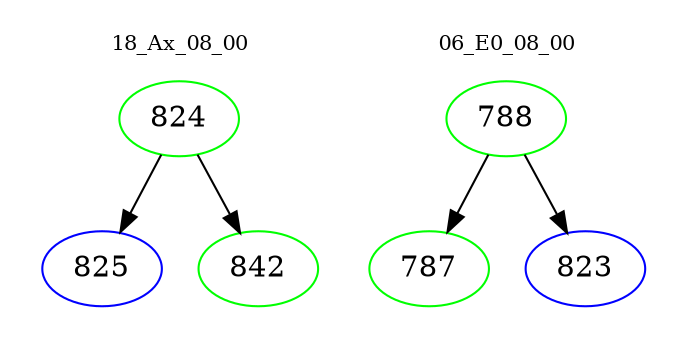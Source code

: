 digraph{
subgraph cluster_0 {
color = white
label = "18_Ax_08_00";
fontsize=10;
T0_824 [label="824", color="green"]
T0_824 -> T0_825 [color="black"]
T0_825 [label="825", color="blue"]
T0_824 -> T0_842 [color="black"]
T0_842 [label="842", color="green"]
}
subgraph cluster_1 {
color = white
label = "06_E0_08_00";
fontsize=10;
T1_788 [label="788", color="green"]
T1_788 -> T1_787 [color="black"]
T1_787 [label="787", color="green"]
T1_788 -> T1_823 [color="black"]
T1_823 [label="823", color="blue"]
}
}
